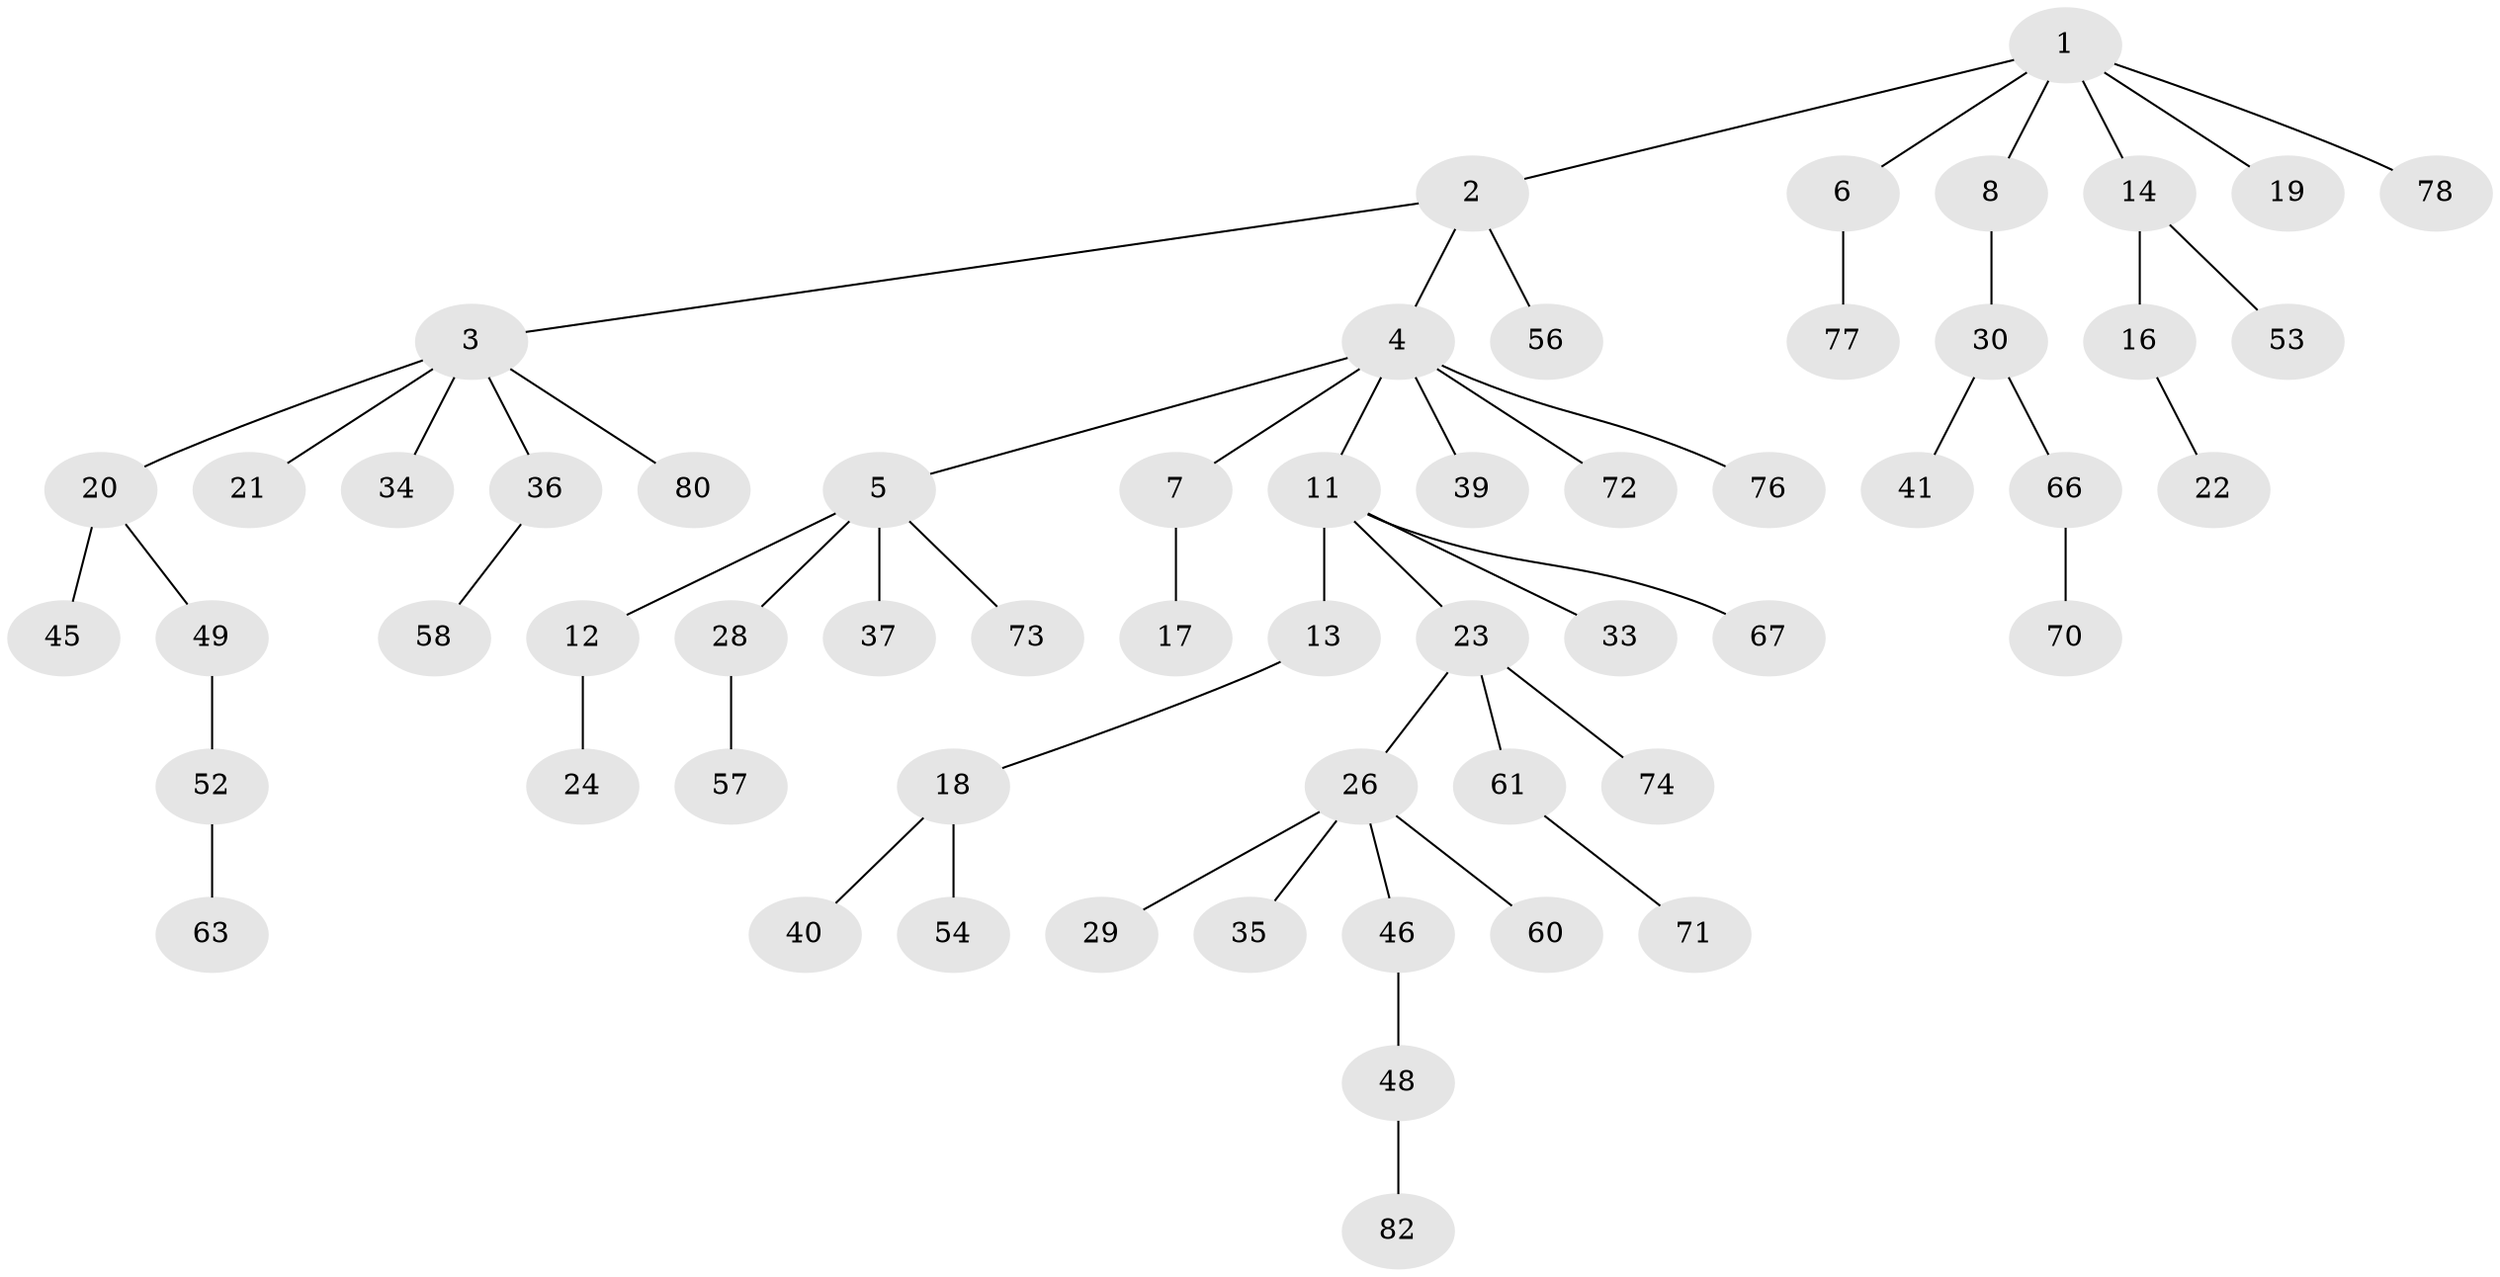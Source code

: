// Generated by graph-tools (version 1.1) at 2025/24/03/03/25 07:24:06]
// undirected, 58 vertices, 57 edges
graph export_dot {
graph [start="1"]
  node [color=gray90,style=filled];
  1 [super="+68"];
  2 [super="+50"];
  3 [super="+15"];
  4 [super="+9"];
  5 [super="+10"];
  6;
  7 [super="+44"];
  8 [super="+51"];
  11 [super="+32"];
  12 [super="+27"];
  13;
  14;
  16;
  17;
  18 [super="+25"];
  19;
  20 [super="+42"];
  21;
  22 [super="+64"];
  23 [super="+59"];
  24 [super="+47"];
  26 [super="+31"];
  28 [super="+81"];
  29 [super="+65"];
  30 [super="+38"];
  33 [super="+79"];
  34;
  35 [super="+62"];
  36;
  37;
  39 [super="+43"];
  40;
  41;
  45;
  46;
  48;
  49;
  52 [super="+55"];
  53;
  54;
  56;
  57 [super="+83"];
  58;
  60;
  61 [super="+69"];
  63;
  66;
  67;
  70;
  71;
  72;
  73;
  74 [super="+75"];
  76;
  77;
  78;
  80;
  82;
  1 -- 2;
  1 -- 6;
  1 -- 8;
  1 -- 14;
  1 -- 19;
  1 -- 78;
  2 -- 3;
  2 -- 4;
  2 -- 56;
  3 -- 36;
  3 -- 80;
  3 -- 34;
  3 -- 20;
  3 -- 21;
  4 -- 5;
  4 -- 7;
  4 -- 11;
  4 -- 39;
  4 -- 72;
  4 -- 76;
  5 -- 12;
  5 -- 37;
  5 -- 73;
  5 -- 28;
  6 -- 77;
  7 -- 17;
  8 -- 30;
  11 -- 13;
  11 -- 23;
  11 -- 33;
  11 -- 67;
  12 -- 24;
  13 -- 18;
  14 -- 16;
  14 -- 53;
  16 -- 22;
  18 -- 40;
  18 -- 54;
  20 -- 49;
  20 -- 45;
  23 -- 26;
  23 -- 74;
  23 -- 61;
  26 -- 29;
  26 -- 35;
  26 -- 60;
  26 -- 46;
  28 -- 57;
  30 -- 41;
  30 -- 66;
  36 -- 58;
  46 -- 48;
  48 -- 82;
  49 -- 52;
  52 -- 63;
  61 -- 71;
  66 -- 70;
}
